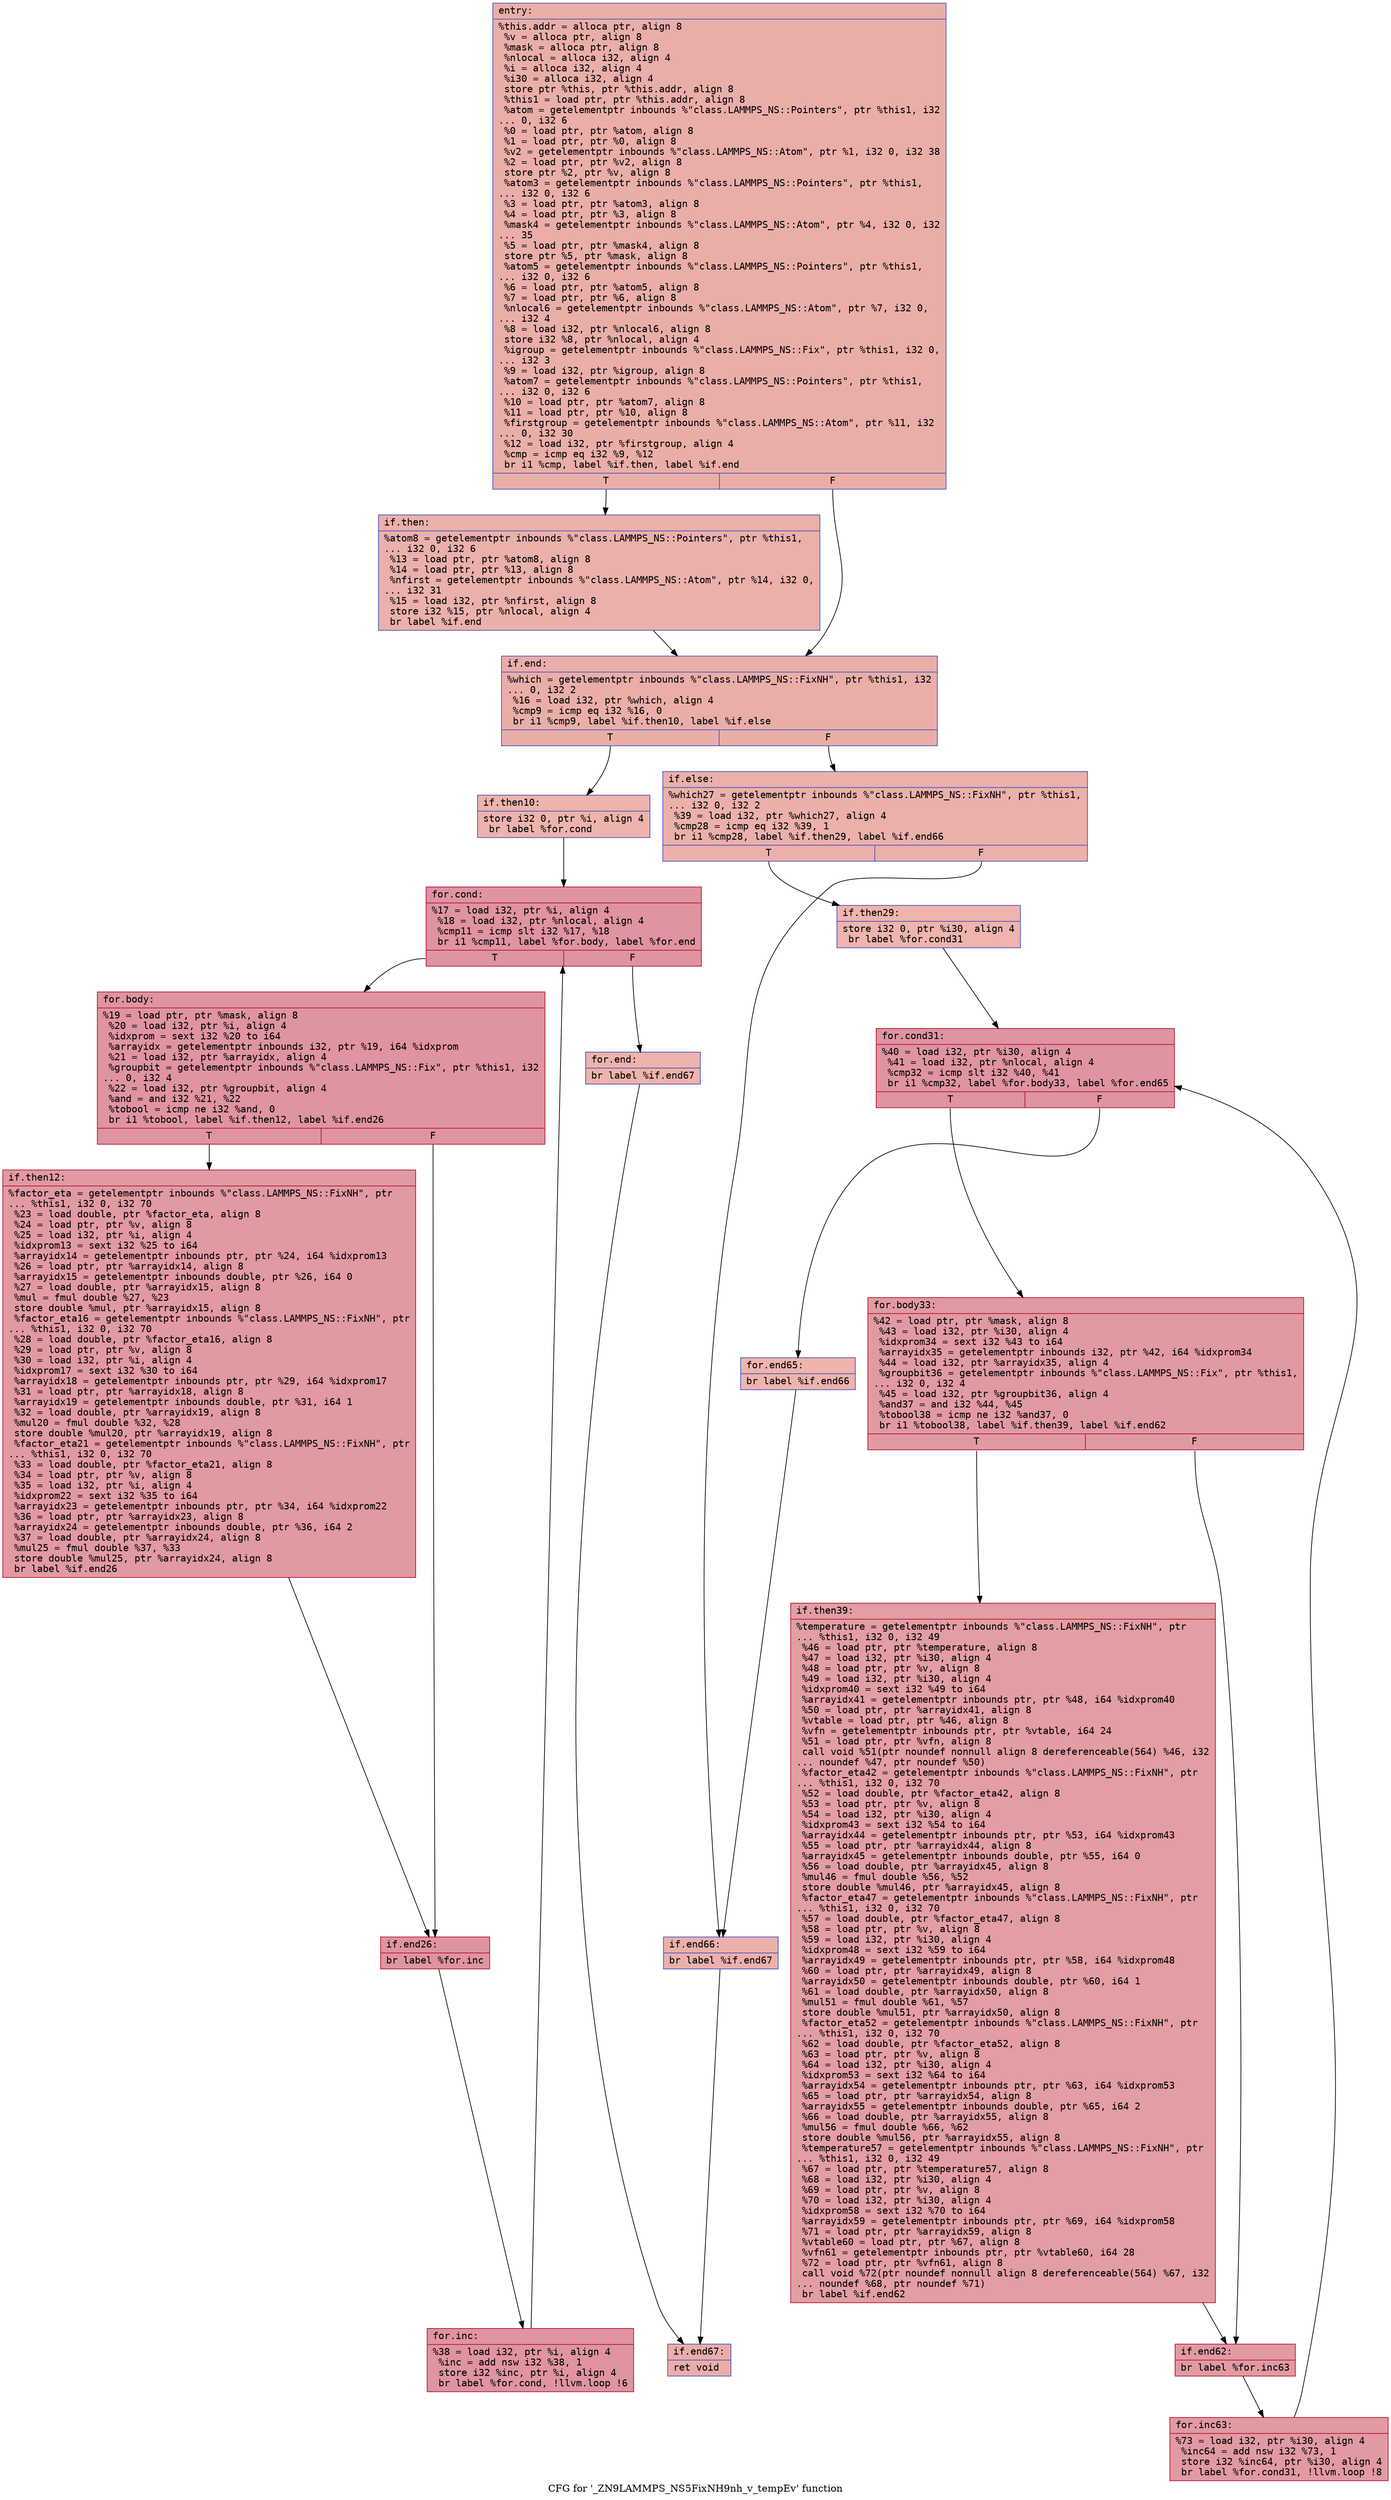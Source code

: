 digraph "CFG for '_ZN9LAMMPS_NS5FixNH9nh_v_tempEv' function" {
	label="CFG for '_ZN9LAMMPS_NS5FixNH9nh_v_tempEv' function";

	Node0x55b2c7e1acc0 [shape=record,color="#3d50c3ff", style=filled, fillcolor="#d0473d70" fontname="Courier",label="{entry:\l|  %this.addr = alloca ptr, align 8\l  %v = alloca ptr, align 8\l  %mask = alloca ptr, align 8\l  %nlocal = alloca i32, align 4\l  %i = alloca i32, align 4\l  %i30 = alloca i32, align 4\l  store ptr %this, ptr %this.addr, align 8\l  %this1 = load ptr, ptr %this.addr, align 8\l  %atom = getelementptr inbounds %\"class.LAMMPS_NS::Pointers\", ptr %this1, i32\l... 0, i32 6\l  %0 = load ptr, ptr %atom, align 8\l  %1 = load ptr, ptr %0, align 8\l  %v2 = getelementptr inbounds %\"class.LAMMPS_NS::Atom\", ptr %1, i32 0, i32 38\l  %2 = load ptr, ptr %v2, align 8\l  store ptr %2, ptr %v, align 8\l  %atom3 = getelementptr inbounds %\"class.LAMMPS_NS::Pointers\", ptr %this1,\l... i32 0, i32 6\l  %3 = load ptr, ptr %atom3, align 8\l  %4 = load ptr, ptr %3, align 8\l  %mask4 = getelementptr inbounds %\"class.LAMMPS_NS::Atom\", ptr %4, i32 0, i32\l... 35\l  %5 = load ptr, ptr %mask4, align 8\l  store ptr %5, ptr %mask, align 8\l  %atom5 = getelementptr inbounds %\"class.LAMMPS_NS::Pointers\", ptr %this1,\l... i32 0, i32 6\l  %6 = load ptr, ptr %atom5, align 8\l  %7 = load ptr, ptr %6, align 8\l  %nlocal6 = getelementptr inbounds %\"class.LAMMPS_NS::Atom\", ptr %7, i32 0,\l... i32 4\l  %8 = load i32, ptr %nlocal6, align 8\l  store i32 %8, ptr %nlocal, align 4\l  %igroup = getelementptr inbounds %\"class.LAMMPS_NS::Fix\", ptr %this1, i32 0,\l... i32 3\l  %9 = load i32, ptr %igroup, align 8\l  %atom7 = getelementptr inbounds %\"class.LAMMPS_NS::Pointers\", ptr %this1,\l... i32 0, i32 6\l  %10 = load ptr, ptr %atom7, align 8\l  %11 = load ptr, ptr %10, align 8\l  %firstgroup = getelementptr inbounds %\"class.LAMMPS_NS::Atom\", ptr %11, i32\l... 0, i32 30\l  %12 = load i32, ptr %firstgroup, align 4\l  %cmp = icmp eq i32 %9, %12\l  br i1 %cmp, label %if.then, label %if.end\l|{<s0>T|<s1>F}}"];
	Node0x55b2c7e1acc0:s0 -> Node0x55b2c7e1d1f0[tooltip="entry -> if.then\nProbability 50.00%" ];
	Node0x55b2c7e1acc0:s1 -> Node0x55b2c7e1d260[tooltip="entry -> if.end\nProbability 50.00%" ];
	Node0x55b2c7e1d1f0 [shape=record,color="#3d50c3ff", style=filled, fillcolor="#d24b4070" fontname="Courier",label="{if.then:\l|  %atom8 = getelementptr inbounds %\"class.LAMMPS_NS::Pointers\", ptr %this1,\l... i32 0, i32 6\l  %13 = load ptr, ptr %atom8, align 8\l  %14 = load ptr, ptr %13, align 8\l  %nfirst = getelementptr inbounds %\"class.LAMMPS_NS::Atom\", ptr %14, i32 0,\l... i32 31\l  %15 = load i32, ptr %nfirst, align 8\l  store i32 %15, ptr %nlocal, align 4\l  br label %if.end\l}"];
	Node0x55b2c7e1d1f0 -> Node0x55b2c7e1d260[tooltip="if.then -> if.end\nProbability 100.00%" ];
	Node0x55b2c7e1d260 [shape=record,color="#3d50c3ff", style=filled, fillcolor="#d0473d70" fontname="Courier",label="{if.end:\l|  %which = getelementptr inbounds %\"class.LAMMPS_NS::FixNH\", ptr %this1, i32\l... 0, i32 2\l  %16 = load i32, ptr %which, align 4\l  %cmp9 = icmp eq i32 %16, 0\l  br i1 %cmp9, label %if.then10, label %if.else\l|{<s0>T|<s1>F}}"];
	Node0x55b2c7e1d260:s0 -> Node0x55b2c7e1c610[tooltip="if.end -> if.then10\nProbability 37.50%" ];
	Node0x55b2c7e1d260:s1 -> Node0x55b2c7e1c690[tooltip="if.end -> if.else\nProbability 62.50%" ];
	Node0x55b2c7e1c610 [shape=record,color="#3d50c3ff", style=filled, fillcolor="#d6524470" fontname="Courier",label="{if.then10:\l|  store i32 0, ptr %i, align 4\l  br label %for.cond\l}"];
	Node0x55b2c7e1c610 -> Node0x55b2c7e1dda0[tooltip="if.then10 -> for.cond\nProbability 100.00%" ];
	Node0x55b2c7e1dda0 [shape=record,color="#b70d28ff", style=filled, fillcolor="#b70d2870" fontname="Courier",label="{for.cond:\l|  %17 = load i32, ptr %i, align 4\l  %18 = load i32, ptr %nlocal, align 4\l  %cmp11 = icmp slt i32 %17, %18\l  br i1 %cmp11, label %for.body, label %for.end\l|{<s0>T|<s1>F}}"];
	Node0x55b2c7e1dda0:s0 -> Node0x55b2c7e1e040[tooltip="for.cond -> for.body\nProbability 96.88%" ];
	Node0x55b2c7e1dda0:s1 -> Node0x55b2c7e1e0c0[tooltip="for.cond -> for.end\nProbability 3.12%" ];
	Node0x55b2c7e1e040 [shape=record,color="#b70d28ff", style=filled, fillcolor="#b70d2870" fontname="Courier",label="{for.body:\l|  %19 = load ptr, ptr %mask, align 8\l  %20 = load i32, ptr %i, align 4\l  %idxprom = sext i32 %20 to i64\l  %arrayidx = getelementptr inbounds i32, ptr %19, i64 %idxprom\l  %21 = load i32, ptr %arrayidx, align 4\l  %groupbit = getelementptr inbounds %\"class.LAMMPS_NS::Fix\", ptr %this1, i32\l... 0, i32 4\l  %22 = load i32, ptr %groupbit, align 4\l  %and = and i32 %21, %22\l  %tobool = icmp ne i32 %and, 0\l  br i1 %tobool, label %if.then12, label %if.end26\l|{<s0>T|<s1>F}}"];
	Node0x55b2c7e1e040:s0 -> Node0x55b2c7e1e790[tooltip="for.body -> if.then12\nProbability 62.50%" ];
	Node0x55b2c7e1e040:s1 -> Node0x55b2c7e1e810[tooltip="for.body -> if.end26\nProbability 37.50%" ];
	Node0x55b2c7e1e790 [shape=record,color="#b70d28ff", style=filled, fillcolor="#bb1b2c70" fontname="Courier",label="{if.then12:\l|  %factor_eta = getelementptr inbounds %\"class.LAMMPS_NS::FixNH\", ptr\l... %this1, i32 0, i32 70\l  %23 = load double, ptr %factor_eta, align 8\l  %24 = load ptr, ptr %v, align 8\l  %25 = load i32, ptr %i, align 4\l  %idxprom13 = sext i32 %25 to i64\l  %arrayidx14 = getelementptr inbounds ptr, ptr %24, i64 %idxprom13\l  %26 = load ptr, ptr %arrayidx14, align 8\l  %arrayidx15 = getelementptr inbounds double, ptr %26, i64 0\l  %27 = load double, ptr %arrayidx15, align 8\l  %mul = fmul double %27, %23\l  store double %mul, ptr %arrayidx15, align 8\l  %factor_eta16 = getelementptr inbounds %\"class.LAMMPS_NS::FixNH\", ptr\l... %this1, i32 0, i32 70\l  %28 = load double, ptr %factor_eta16, align 8\l  %29 = load ptr, ptr %v, align 8\l  %30 = load i32, ptr %i, align 4\l  %idxprom17 = sext i32 %30 to i64\l  %arrayidx18 = getelementptr inbounds ptr, ptr %29, i64 %idxprom17\l  %31 = load ptr, ptr %arrayidx18, align 8\l  %arrayidx19 = getelementptr inbounds double, ptr %31, i64 1\l  %32 = load double, ptr %arrayidx19, align 8\l  %mul20 = fmul double %32, %28\l  store double %mul20, ptr %arrayidx19, align 8\l  %factor_eta21 = getelementptr inbounds %\"class.LAMMPS_NS::FixNH\", ptr\l... %this1, i32 0, i32 70\l  %33 = load double, ptr %factor_eta21, align 8\l  %34 = load ptr, ptr %v, align 8\l  %35 = load i32, ptr %i, align 4\l  %idxprom22 = sext i32 %35 to i64\l  %arrayidx23 = getelementptr inbounds ptr, ptr %34, i64 %idxprom22\l  %36 = load ptr, ptr %arrayidx23, align 8\l  %arrayidx24 = getelementptr inbounds double, ptr %36, i64 2\l  %37 = load double, ptr %arrayidx24, align 8\l  %mul25 = fmul double %37, %33\l  store double %mul25, ptr %arrayidx24, align 8\l  br label %if.end26\l}"];
	Node0x55b2c7e1e790 -> Node0x55b2c7e1e810[tooltip="if.then12 -> if.end26\nProbability 100.00%" ];
	Node0x55b2c7e1e810 [shape=record,color="#b70d28ff", style=filled, fillcolor="#b70d2870" fontname="Courier",label="{if.end26:\l|  br label %for.inc\l}"];
	Node0x55b2c7e1e810 -> Node0x55b2c7e201b0[tooltip="if.end26 -> for.inc\nProbability 100.00%" ];
	Node0x55b2c7e201b0 [shape=record,color="#b70d28ff", style=filled, fillcolor="#b70d2870" fontname="Courier",label="{for.inc:\l|  %38 = load i32, ptr %i, align 4\l  %inc = add nsw i32 %38, 1\l  store i32 %inc, ptr %i, align 4\l  br label %for.cond, !llvm.loop !6\l}"];
	Node0x55b2c7e201b0 -> Node0x55b2c7e1dda0[tooltip="for.inc -> for.cond\nProbability 100.00%" ];
	Node0x55b2c7e1e0c0 [shape=record,color="#3d50c3ff", style=filled, fillcolor="#d6524470" fontname="Courier",label="{for.end:\l|  br label %if.end67\l}"];
	Node0x55b2c7e1e0c0 -> Node0x55b2c7e20620[tooltip="for.end -> if.end67\nProbability 100.00%" ];
	Node0x55b2c7e1c690 [shape=record,color="#3d50c3ff", style=filled, fillcolor="#d24b4070" fontname="Courier",label="{if.else:\l|  %which27 = getelementptr inbounds %\"class.LAMMPS_NS::FixNH\", ptr %this1,\l... i32 0, i32 2\l  %39 = load i32, ptr %which27, align 4\l  %cmp28 = icmp eq i32 %39, 1\l  br i1 %cmp28, label %if.then29, label %if.end66\l|{<s0>T|<s1>F}}"];
	Node0x55b2c7e1c690:s0 -> Node0x55b2c7e20920[tooltip="if.else -> if.then29\nProbability 50.00%" ];
	Node0x55b2c7e1c690:s1 -> Node0x55b2c7e209a0[tooltip="if.else -> if.end66\nProbability 50.00%" ];
	Node0x55b2c7e20920 [shape=record,color="#3d50c3ff", style=filled, fillcolor="#d8564670" fontname="Courier",label="{if.then29:\l|  store i32 0, ptr %i30, align 4\l  br label %for.cond31\l}"];
	Node0x55b2c7e20920 -> Node0x55b2c7e20b70[tooltip="if.then29 -> for.cond31\nProbability 100.00%" ];
	Node0x55b2c7e20b70 [shape=record,color="#b70d28ff", style=filled, fillcolor="#b70d2870" fontname="Courier",label="{for.cond31:\l|  %40 = load i32, ptr %i30, align 4\l  %41 = load i32, ptr %nlocal, align 4\l  %cmp32 = icmp slt i32 %40, %41\l  br i1 %cmp32, label %for.body33, label %for.end65\l|{<s0>T|<s1>F}}"];
	Node0x55b2c7e20b70:s0 -> Node0x55b2c7e20e10[tooltip="for.cond31 -> for.body33\nProbability 96.88%" ];
	Node0x55b2c7e20b70:s1 -> Node0x55b2c7e20e90[tooltip="for.cond31 -> for.end65\nProbability 3.12%" ];
	Node0x55b2c7e20e10 [shape=record,color="#b70d28ff", style=filled, fillcolor="#bb1b2c70" fontname="Courier",label="{for.body33:\l|  %42 = load ptr, ptr %mask, align 8\l  %43 = load i32, ptr %i30, align 4\l  %idxprom34 = sext i32 %43 to i64\l  %arrayidx35 = getelementptr inbounds i32, ptr %42, i64 %idxprom34\l  %44 = load i32, ptr %arrayidx35, align 4\l  %groupbit36 = getelementptr inbounds %\"class.LAMMPS_NS::Fix\", ptr %this1,\l... i32 0, i32 4\l  %45 = load i32, ptr %groupbit36, align 4\l  %and37 = and i32 %44, %45\l  %tobool38 = icmp ne i32 %and37, 0\l  br i1 %tobool38, label %if.then39, label %if.end62\l|{<s0>T|<s1>F}}"];
	Node0x55b2c7e20e10:s0 -> Node0x55b2c7e21590[tooltip="for.body33 -> if.then39\nProbability 62.50%" ];
	Node0x55b2c7e20e10:s1 -> Node0x55b2c7e21610[tooltip="for.body33 -> if.end62\nProbability 37.50%" ];
	Node0x55b2c7e21590 [shape=record,color="#b70d28ff", style=filled, fillcolor="#be242e70" fontname="Courier",label="{if.then39:\l|  %temperature = getelementptr inbounds %\"class.LAMMPS_NS::FixNH\", ptr\l... %this1, i32 0, i32 49\l  %46 = load ptr, ptr %temperature, align 8\l  %47 = load i32, ptr %i30, align 4\l  %48 = load ptr, ptr %v, align 8\l  %49 = load i32, ptr %i30, align 4\l  %idxprom40 = sext i32 %49 to i64\l  %arrayidx41 = getelementptr inbounds ptr, ptr %48, i64 %idxprom40\l  %50 = load ptr, ptr %arrayidx41, align 8\l  %vtable = load ptr, ptr %46, align 8\l  %vfn = getelementptr inbounds ptr, ptr %vtable, i64 24\l  %51 = load ptr, ptr %vfn, align 8\l  call void %51(ptr noundef nonnull align 8 dereferenceable(564) %46, i32\l... noundef %47, ptr noundef %50)\l  %factor_eta42 = getelementptr inbounds %\"class.LAMMPS_NS::FixNH\", ptr\l... %this1, i32 0, i32 70\l  %52 = load double, ptr %factor_eta42, align 8\l  %53 = load ptr, ptr %v, align 8\l  %54 = load i32, ptr %i30, align 4\l  %idxprom43 = sext i32 %54 to i64\l  %arrayidx44 = getelementptr inbounds ptr, ptr %53, i64 %idxprom43\l  %55 = load ptr, ptr %arrayidx44, align 8\l  %arrayidx45 = getelementptr inbounds double, ptr %55, i64 0\l  %56 = load double, ptr %arrayidx45, align 8\l  %mul46 = fmul double %56, %52\l  store double %mul46, ptr %arrayidx45, align 8\l  %factor_eta47 = getelementptr inbounds %\"class.LAMMPS_NS::FixNH\", ptr\l... %this1, i32 0, i32 70\l  %57 = load double, ptr %factor_eta47, align 8\l  %58 = load ptr, ptr %v, align 8\l  %59 = load i32, ptr %i30, align 4\l  %idxprom48 = sext i32 %59 to i64\l  %arrayidx49 = getelementptr inbounds ptr, ptr %58, i64 %idxprom48\l  %60 = load ptr, ptr %arrayidx49, align 8\l  %arrayidx50 = getelementptr inbounds double, ptr %60, i64 1\l  %61 = load double, ptr %arrayidx50, align 8\l  %mul51 = fmul double %61, %57\l  store double %mul51, ptr %arrayidx50, align 8\l  %factor_eta52 = getelementptr inbounds %\"class.LAMMPS_NS::FixNH\", ptr\l... %this1, i32 0, i32 70\l  %62 = load double, ptr %factor_eta52, align 8\l  %63 = load ptr, ptr %v, align 8\l  %64 = load i32, ptr %i30, align 4\l  %idxprom53 = sext i32 %64 to i64\l  %arrayidx54 = getelementptr inbounds ptr, ptr %63, i64 %idxprom53\l  %65 = load ptr, ptr %arrayidx54, align 8\l  %arrayidx55 = getelementptr inbounds double, ptr %65, i64 2\l  %66 = load double, ptr %arrayidx55, align 8\l  %mul56 = fmul double %66, %62\l  store double %mul56, ptr %arrayidx55, align 8\l  %temperature57 = getelementptr inbounds %\"class.LAMMPS_NS::FixNH\", ptr\l... %this1, i32 0, i32 49\l  %67 = load ptr, ptr %temperature57, align 8\l  %68 = load i32, ptr %i30, align 4\l  %69 = load ptr, ptr %v, align 8\l  %70 = load i32, ptr %i30, align 4\l  %idxprom58 = sext i32 %70 to i64\l  %arrayidx59 = getelementptr inbounds ptr, ptr %69, i64 %idxprom58\l  %71 = load ptr, ptr %arrayidx59, align 8\l  %vtable60 = load ptr, ptr %67, align 8\l  %vfn61 = getelementptr inbounds ptr, ptr %vtable60, i64 28\l  %72 = load ptr, ptr %vfn61, align 8\l  call void %72(ptr noundef nonnull align 8 dereferenceable(564) %67, i32\l... noundef %68, ptr noundef %71)\l  br label %if.end62\l}"];
	Node0x55b2c7e21590 -> Node0x55b2c7e21610[tooltip="if.then39 -> if.end62\nProbability 100.00%" ];
	Node0x55b2c7e21610 [shape=record,color="#b70d28ff", style=filled, fillcolor="#bb1b2c70" fontname="Courier",label="{if.end62:\l|  br label %for.inc63\l}"];
	Node0x55b2c7e21610 -> Node0x55b2c7e24440[tooltip="if.end62 -> for.inc63\nProbability 100.00%" ];
	Node0x55b2c7e24440 [shape=record,color="#b70d28ff", style=filled, fillcolor="#bb1b2c70" fontname="Courier",label="{for.inc63:\l|  %73 = load i32, ptr %i30, align 4\l  %inc64 = add nsw i32 %73, 1\l  store i32 %inc64, ptr %i30, align 4\l  br label %for.cond31, !llvm.loop !8\l}"];
	Node0x55b2c7e24440 -> Node0x55b2c7e20b70[tooltip="for.inc63 -> for.cond31\nProbability 100.00%" ];
	Node0x55b2c7e20e90 [shape=record,color="#3d50c3ff", style=filled, fillcolor="#d8564670" fontname="Courier",label="{for.end65:\l|  br label %if.end66\l}"];
	Node0x55b2c7e20e90 -> Node0x55b2c7e209a0[tooltip="for.end65 -> if.end66\nProbability 100.00%" ];
	Node0x55b2c7e209a0 [shape=record,color="#3d50c3ff", style=filled, fillcolor="#d24b4070" fontname="Courier",label="{if.end66:\l|  br label %if.end67\l}"];
	Node0x55b2c7e209a0 -> Node0x55b2c7e20620[tooltip="if.end66 -> if.end67\nProbability 100.00%" ];
	Node0x55b2c7e20620 [shape=record,color="#3d50c3ff", style=filled, fillcolor="#d0473d70" fontname="Courier",label="{if.end67:\l|  ret void\l}"];
}
